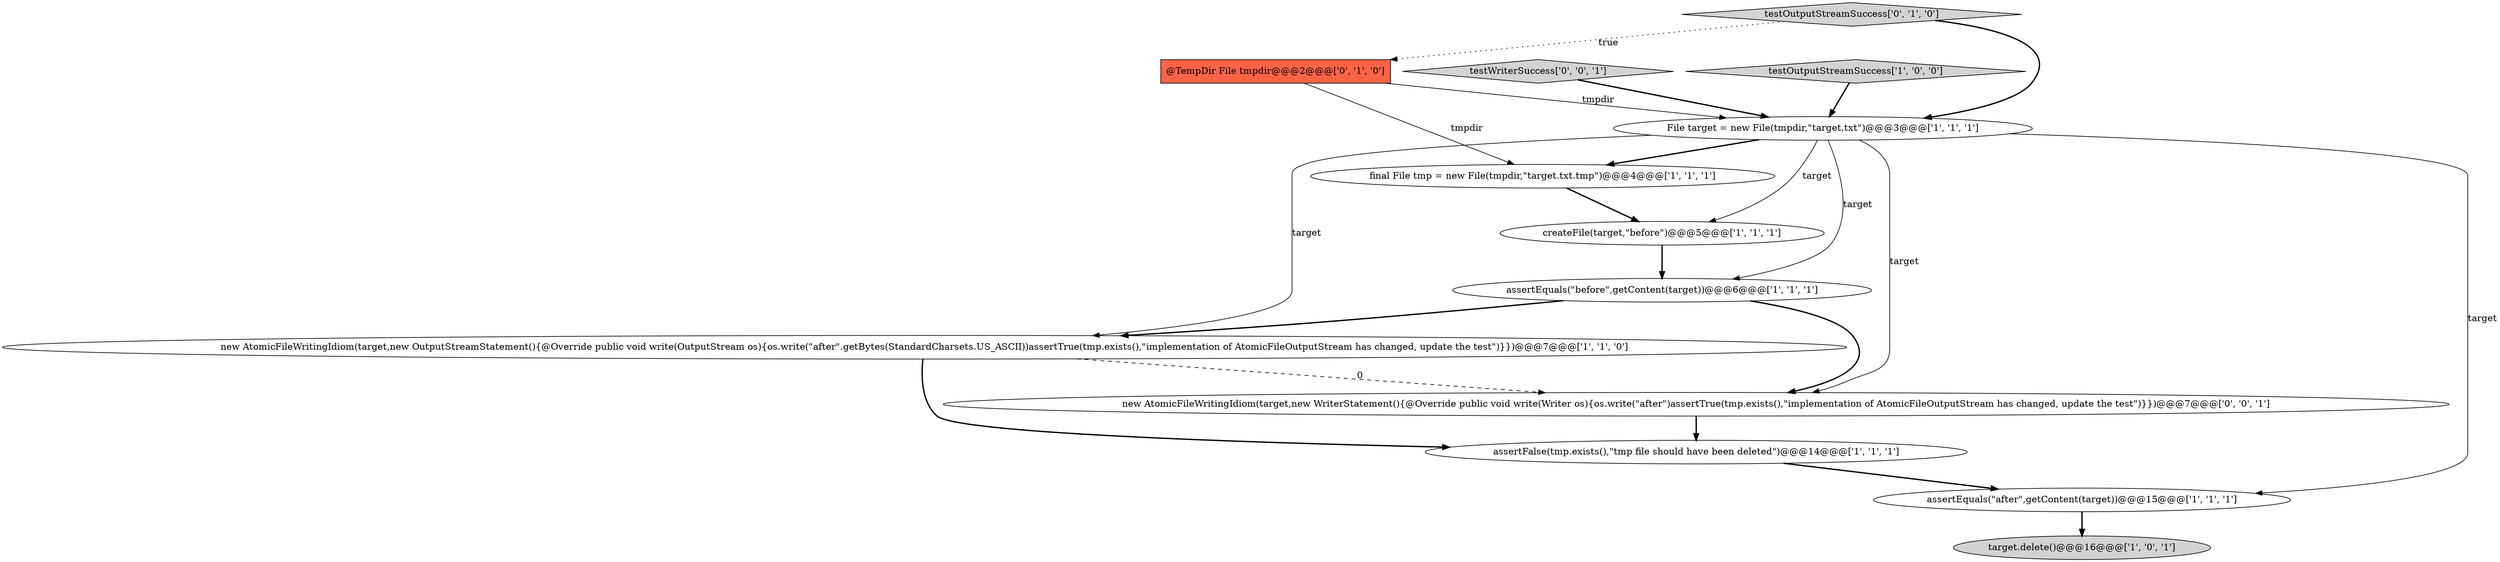 digraph {
5 [style = filled, label = "File target = new File(tmpdir,\"target.txt\")@@@3@@@['1', '1', '1']", fillcolor = white, shape = ellipse image = "AAA0AAABBB1BBB"];
8 [style = filled, label = "assertFalse(tmp.exists(),\"tmp file should have been deleted\")@@@14@@@['1', '1', '1']", fillcolor = white, shape = ellipse image = "AAA0AAABBB1BBB"];
11 [style = filled, label = "testWriterSuccess['0', '0', '1']", fillcolor = lightgray, shape = diamond image = "AAA0AAABBB3BBB"];
9 [style = filled, label = "testOutputStreamSuccess['0', '1', '0']", fillcolor = lightgray, shape = diamond image = "AAA0AAABBB2BBB"];
1 [style = filled, label = "new AtomicFileWritingIdiom(target,new OutputStreamStatement(){@Override public void write(OutputStream os){os.write(\"after\".getBytes(StandardCharsets.US_ASCII))assertTrue(tmp.exists(),\"implementation of AtomicFileOutputStream has changed, update the test\")}})@@@7@@@['1', '1', '0']", fillcolor = white, shape = ellipse image = "AAA0AAABBB1BBB"];
12 [style = filled, label = "new AtomicFileWritingIdiom(target,new WriterStatement(){@Override public void write(Writer os){os.write(\"after\")assertTrue(tmp.exists(),\"implementation of AtomicFileOutputStream has changed, update the test\")}})@@@7@@@['0', '0', '1']", fillcolor = white, shape = ellipse image = "AAA0AAABBB3BBB"];
6 [style = filled, label = "createFile(target,\"before\")@@@5@@@['1', '1', '1']", fillcolor = white, shape = ellipse image = "AAA0AAABBB1BBB"];
2 [style = filled, label = "testOutputStreamSuccess['1', '0', '0']", fillcolor = lightgray, shape = diamond image = "AAA0AAABBB1BBB"];
7 [style = filled, label = "target.delete()@@@16@@@['1', '0', '1']", fillcolor = lightgray, shape = ellipse image = "AAA0AAABBB1BBB"];
0 [style = filled, label = "assertEquals(\"before\",getContent(target))@@@6@@@['1', '1', '1']", fillcolor = white, shape = ellipse image = "AAA0AAABBB1BBB"];
10 [style = filled, label = "@TempDir File tmpdir@@@2@@@['0', '1', '0']", fillcolor = tomato, shape = box image = "AAA1AAABBB2BBB"];
4 [style = filled, label = "assertEquals(\"after\",getContent(target))@@@15@@@['1', '1', '1']", fillcolor = white, shape = ellipse image = "AAA0AAABBB1BBB"];
3 [style = filled, label = "final File tmp = new File(tmpdir,\"target.txt.tmp\")@@@4@@@['1', '1', '1']", fillcolor = white, shape = ellipse image = "AAA0AAABBB1BBB"];
5->3 [style = bold, label=""];
1->8 [style = bold, label=""];
5->1 [style = solid, label="target"];
0->12 [style = bold, label=""];
3->6 [style = bold, label=""];
5->6 [style = solid, label="target"];
10->3 [style = solid, label="tmpdir"];
6->0 [style = bold, label=""];
4->7 [style = bold, label=""];
1->12 [style = dashed, label="0"];
11->5 [style = bold, label=""];
12->8 [style = bold, label=""];
0->1 [style = bold, label=""];
9->5 [style = bold, label=""];
8->4 [style = bold, label=""];
9->10 [style = dotted, label="true"];
10->5 [style = solid, label="tmpdir"];
5->4 [style = solid, label="target"];
5->12 [style = solid, label="target"];
2->5 [style = bold, label=""];
5->0 [style = solid, label="target"];
}

